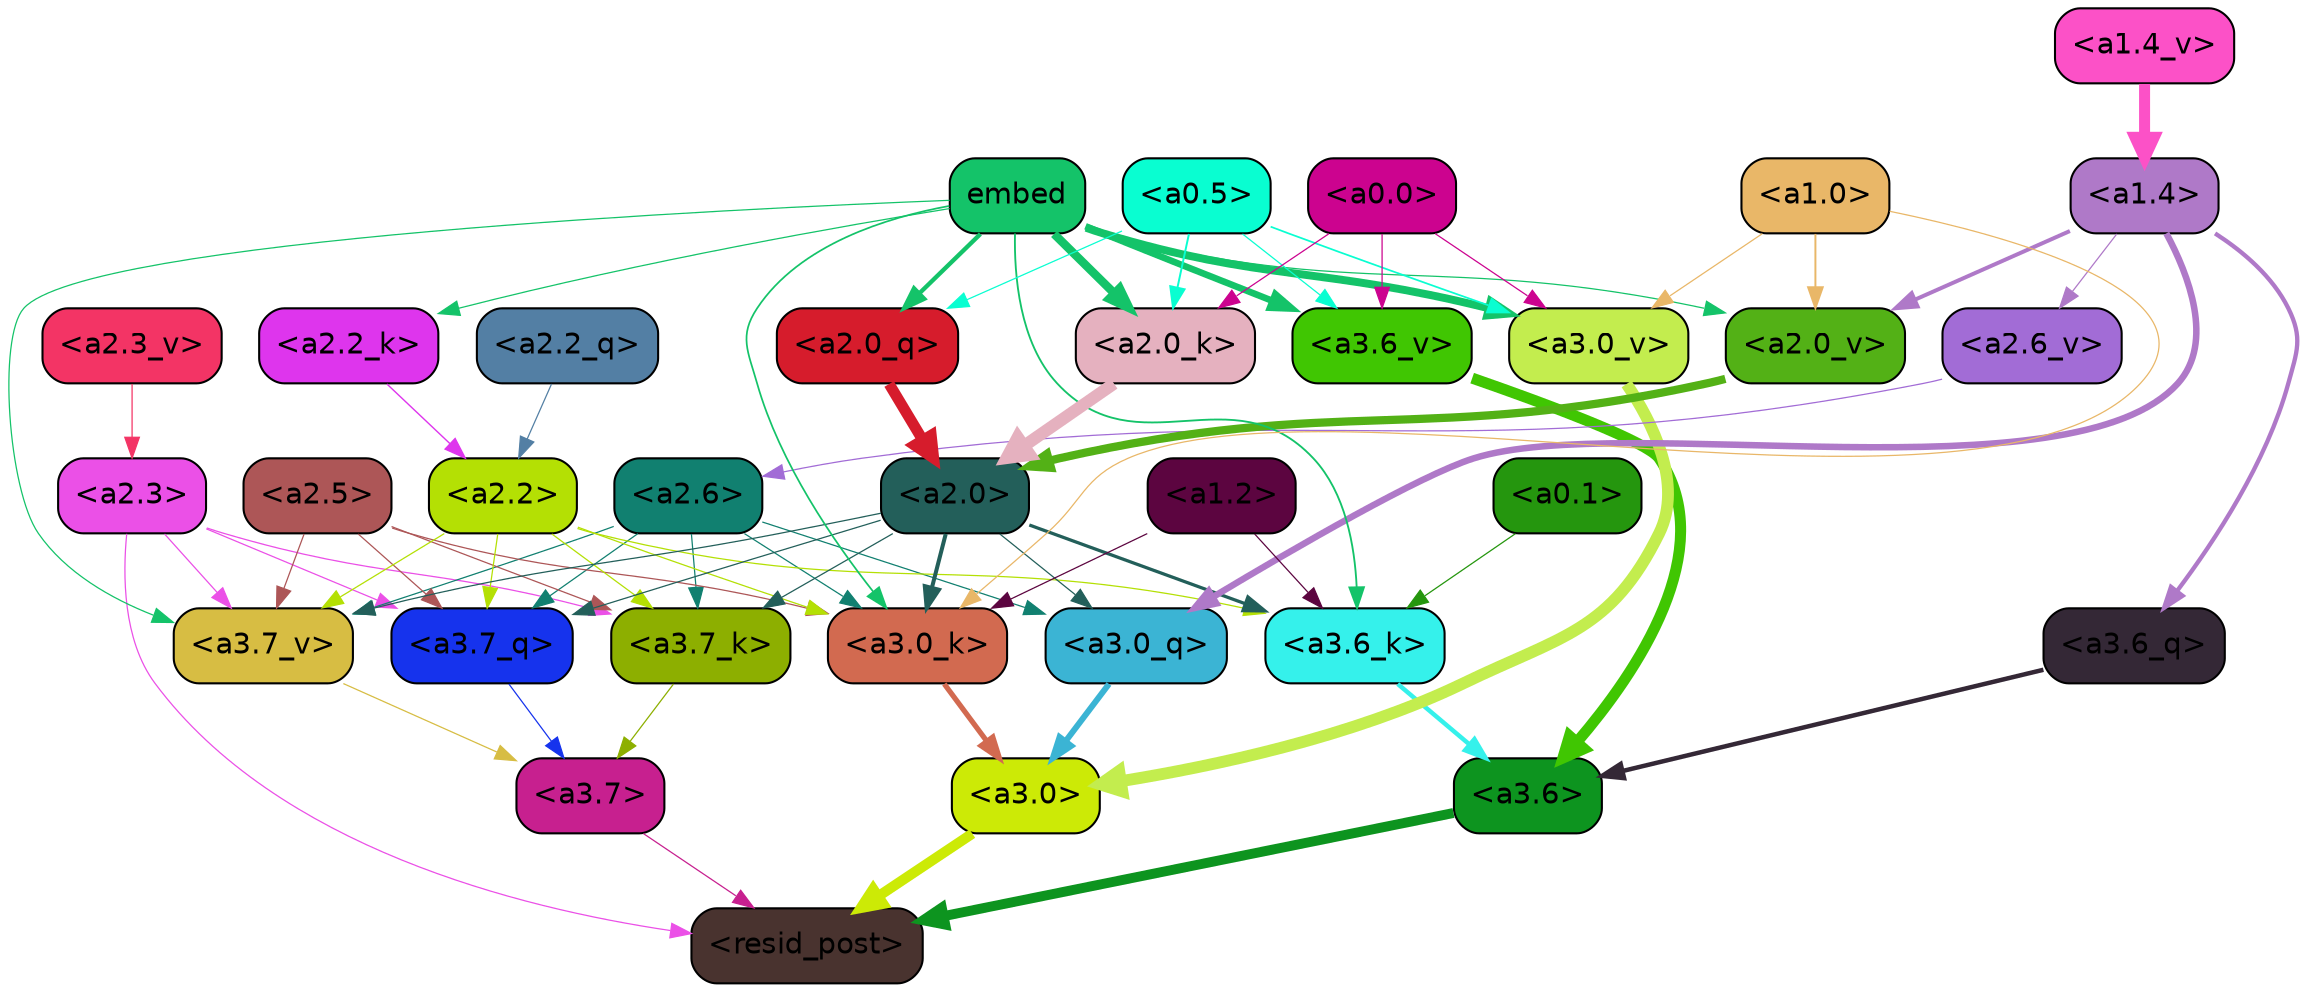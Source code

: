 strict digraph "" {
	graph [bgcolor=transparent,
		layout=dot,
		overlap=false,
		splines=true
	];
	"<a3.7>"	[color=black,
		fillcolor="#c7208f",
		fontname=Helvetica,
		shape=box,
		style="filled, rounded"];
	"<resid_post>"	[color=black,
		fillcolor="#49332f",
		fontname=Helvetica,
		shape=box,
		style="filled, rounded"];
	"<a3.7>" -> "<resid_post>"	[color="#c7208f",
		penwidth=0.6];
	"<a3.6>"	[color=black,
		fillcolor="#0d941f",
		fontname=Helvetica,
		shape=box,
		style="filled, rounded"];
	"<a3.6>" -> "<resid_post>"	[color="#0d941f",
		penwidth=4.751592040061951];
	"<a3.0>"	[color=black,
		fillcolor="#ccea06",
		fontname=Helvetica,
		shape=box,
		style="filled, rounded"];
	"<a3.0>" -> "<resid_post>"	[color="#ccea06",
		penwidth=4.904066681861877];
	"<a2.3>"	[color=black,
		fillcolor="#eb50e7",
		fontname=Helvetica,
		shape=box,
		style="filled, rounded"];
	"<a2.3>" -> "<resid_post>"	[color="#eb50e7",
		penwidth=0.6];
	"<a3.7_q>"	[color=black,
		fillcolor="#1633ed",
		fontname=Helvetica,
		shape=box,
		style="filled, rounded"];
	"<a2.3>" -> "<a3.7_q>"	[color="#eb50e7",
		penwidth=0.6];
	"<a3.7_k>"	[color=black,
		fillcolor="#8daf00",
		fontname=Helvetica,
		shape=box,
		style="filled, rounded"];
	"<a2.3>" -> "<a3.7_k>"	[color="#eb50e7",
		penwidth=0.6069068089127541];
	"<a3.7_v>"	[color=black,
		fillcolor="#d7bd43",
		fontname=Helvetica,
		shape=box,
		style="filled, rounded"];
	"<a2.3>" -> "<a3.7_v>"	[color="#eb50e7",
		penwidth=0.6];
	"<a3.7_q>" -> "<a3.7>"	[color="#1633ed",
		penwidth=0.6];
	"<a3.6_q>"	[color=black,
		fillcolor="#342836",
		fontname=Helvetica,
		shape=box,
		style="filled, rounded"];
	"<a3.6_q>" -> "<a3.6>"	[color="#342836",
		penwidth=2.160832464694977];
	"<a3.0_q>"	[color=black,
		fillcolor="#3bb4d4",
		fontname=Helvetica,
		shape=box,
		style="filled, rounded"];
	"<a3.0_q>" -> "<a3.0>"	[color="#3bb4d4",
		penwidth=2.870753765106201];
	"<a3.7_k>" -> "<a3.7>"	[color="#8daf00",
		penwidth=0.6];
	"<a3.6_k>"	[color=black,
		fillcolor="#35f1eb",
		fontname=Helvetica,
		shape=box,
		style="filled, rounded"];
	"<a3.6_k>" -> "<a3.6>"	[color="#35f1eb",
		penwidth=2.13908451795578];
	"<a3.0_k>"	[color=black,
		fillcolor="#d26a50",
		fontname=Helvetica,
		shape=box,
		style="filled, rounded"];
	"<a3.0_k>" -> "<a3.0>"	[color="#d26a50",
		penwidth=2.520303964614868];
	"<a3.7_v>" -> "<a3.7>"	[color="#d7bd43",
		penwidth=0.6];
	"<a3.6_v>"	[color=black,
		fillcolor="#40c602",
		fontname=Helvetica,
		shape=box,
		style="filled, rounded"];
	"<a3.6_v>" -> "<a3.6>"	[color="#40c602",
		penwidth=5.297133803367615];
	"<a3.0_v>"	[color=black,
		fillcolor="#c3ed4e",
		fontname=Helvetica,
		shape=box,
		style="filled, rounded"];
	"<a3.0_v>" -> "<a3.0>"	[color="#c3ed4e",
		penwidth=5.680712580680847];
	"<a2.6>"	[color=black,
		fillcolor="#118070",
		fontname=Helvetica,
		shape=box,
		style="filled, rounded"];
	"<a2.6>" -> "<a3.7_q>"	[color="#118070",
		penwidth=0.6];
	"<a2.6>" -> "<a3.0_q>"	[color="#118070",
		penwidth=0.6];
	"<a2.6>" -> "<a3.7_k>"	[color="#118070",
		penwidth=0.6];
	"<a2.6>" -> "<a3.0_k>"	[color="#118070",
		penwidth=0.6];
	"<a2.6>" -> "<a3.7_v>"	[color="#118070",
		penwidth=0.6];
	"<a2.5>"	[color=black,
		fillcolor="#ad5657",
		fontname=Helvetica,
		shape=box,
		style="filled, rounded"];
	"<a2.5>" -> "<a3.7_q>"	[color="#ad5657",
		penwidth=0.6];
	"<a2.5>" -> "<a3.7_k>"	[color="#ad5657",
		penwidth=0.6];
	"<a2.5>" -> "<a3.0_k>"	[color="#ad5657",
		penwidth=0.6];
	"<a2.5>" -> "<a3.7_v>"	[color="#ad5657",
		penwidth=0.6];
	"<a2.2>"	[color=black,
		fillcolor="#b4e004",
		fontname=Helvetica,
		shape=box,
		style="filled, rounded"];
	"<a2.2>" -> "<a3.7_q>"	[color="#b4e004",
		penwidth=0.6];
	"<a2.2>" -> "<a3.7_k>"	[color="#b4e004",
		penwidth=0.6];
	"<a2.2>" -> "<a3.6_k>"	[color="#b4e004",
		penwidth=0.6];
	"<a2.2>" -> "<a3.0_k>"	[color="#b4e004",
		penwidth=0.6];
	"<a2.2>" -> "<a3.7_v>"	[color="#b4e004",
		penwidth=0.6];
	"<a2.0>"	[color=black,
		fillcolor="#235f5a",
		fontname=Helvetica,
		shape=box,
		style="filled, rounded"];
	"<a2.0>" -> "<a3.7_q>"	[color="#235f5a",
		penwidth=0.6];
	"<a2.0>" -> "<a3.0_q>"	[color="#235f5a",
		penwidth=0.6];
	"<a2.0>" -> "<a3.7_k>"	[color="#235f5a",
		penwidth=0.6];
	"<a2.0>" -> "<a3.6_k>"	[color="#235f5a",
		penwidth=1.564806342124939];
	"<a2.0>" -> "<a3.0_k>"	[color="#235f5a",
		penwidth=1.9353990852832794];
	"<a2.0>" -> "<a3.7_v>"	[color="#235f5a",
		penwidth=0.6];
	"<a1.4>"	[color=black,
		fillcolor="#af79c8",
		fontname=Helvetica,
		shape=box,
		style="filled, rounded"];
	"<a1.4>" -> "<a3.6_q>"	[color="#af79c8",
		penwidth=2.0727532356977463];
	"<a1.4>" -> "<a3.0_q>"	[color="#af79c8",
		penwidth=3.1279823780059814];
	"<a2.6_v>"	[color=black,
		fillcolor="#a26cd6",
		fontname=Helvetica,
		shape=box,
		style="filled, rounded"];
	"<a1.4>" -> "<a2.6_v>"	[color="#af79c8",
		penwidth=0.6];
	"<a2.0_v>"	[color=black,
		fillcolor="#53b116",
		fontname=Helvetica,
		shape=box,
		style="filled, rounded"];
	"<a1.4>" -> "<a2.0_v>"	[color="#af79c8",
		penwidth=1.9170897603034973];
	"<a1.2>"	[color=black,
		fillcolor="#5c0540",
		fontname=Helvetica,
		shape=box,
		style="filled, rounded"];
	"<a1.2>" -> "<a3.6_k>"	[color="#5c0540",
		penwidth=0.6];
	"<a1.2>" -> "<a3.0_k>"	[color="#5c0540",
		penwidth=0.6];
	"<a0.1>"	[color=black,
		fillcolor="#25960e",
		fontname=Helvetica,
		shape=box,
		style="filled, rounded"];
	"<a0.1>" -> "<a3.6_k>"	[color="#25960e",
		penwidth=0.6];
	embed	[color=black,
		fillcolor="#14c369",
		fontname=Helvetica,
		shape=box,
		style="filled, rounded"];
	embed -> "<a3.6_k>"	[color="#14c369",
		penwidth=0.8915999233722687];
	embed -> "<a3.0_k>"	[color="#14c369",
		penwidth=0.832088902592659];
	embed -> "<a3.7_v>"	[color="#14c369",
		penwidth=0.6];
	embed -> "<a3.6_v>"	[color="#14c369",
		penwidth=3.1840110421180725];
	embed -> "<a3.0_v>"	[color="#14c369",
		penwidth=3.8132747188210487];
	"<a2.0_q>"	[color=black,
		fillcolor="#d61c2c",
		fontname=Helvetica,
		shape=box,
		style="filled, rounded"];
	embed -> "<a2.0_q>"	[color="#14c369",
		penwidth=2.084651827812195];
	"<a2.2_k>"	[color=black,
		fillcolor="#de35ed",
		fontname=Helvetica,
		shape=box,
		style="filled, rounded"];
	embed -> "<a2.2_k>"	[color="#14c369",
		penwidth=0.6];
	"<a2.0_k>"	[color=black,
		fillcolor="#e5b1bf",
		fontname=Helvetica,
		shape=box,
		style="filled, rounded"];
	embed -> "<a2.0_k>"	[color="#14c369",
		penwidth=4.084526404738426];
	embed -> "<a2.0_v>"	[color="#14c369",
		penwidth=0.6];
	"<a1.0>"	[color=black,
		fillcolor="#e9b768",
		fontname=Helvetica,
		shape=box,
		style="filled, rounded"];
	"<a1.0>" -> "<a3.0_k>"	[color="#e9b768",
		penwidth=0.6];
	"<a1.0>" -> "<a3.0_v>"	[color="#e9b768",
		penwidth=0.6];
	"<a1.0>" -> "<a2.0_v>"	[color="#e9b768",
		penwidth=0.9450988052412868];
	"<a0.5>"	[color=black,
		fillcolor="#09fed1",
		fontname=Helvetica,
		shape=box,
		style="filled, rounded"];
	"<a0.5>" -> "<a3.6_v>"	[color="#09fed1",
		penwidth=0.6];
	"<a0.5>" -> "<a3.0_v>"	[color="#09fed1",
		penwidth=0.8331108838319778];
	"<a0.5>" -> "<a2.0_q>"	[color="#09fed1",
		penwidth=0.6];
	"<a0.5>" -> "<a2.0_k>"	[color="#09fed1",
		penwidth=0.9412797391414642];
	"<a0.0>"	[color=black,
		fillcolor="#cc038f",
		fontname=Helvetica,
		shape=box,
		style="filled, rounded"];
	"<a0.0>" -> "<a3.6_v>"	[color="#cc038f",
		penwidth=0.6];
	"<a0.0>" -> "<a3.0_v>"	[color="#cc038f",
		penwidth=0.6];
	"<a0.0>" -> "<a2.0_k>"	[color="#cc038f",
		penwidth=0.6];
	"<a2.2_q>"	[color=black,
		fillcolor="#537fa4",
		fontname=Helvetica,
		shape=box,
		style="filled, rounded"];
	"<a2.2_q>" -> "<a2.2>"	[color="#537fa4",
		penwidth=0.6];
	"<a2.0_q>" -> "<a2.0>"	[color="#d61c2c",
		penwidth=5.29856276512146];
	"<a2.2_k>" -> "<a2.2>"	[color="#de35ed",
		penwidth=0.6722683310508728];
	"<a2.0_k>" -> "<a2.0>"	[color="#e5b1bf",
		penwidth=5.859246134757996];
	"<a2.6_v>" -> "<a2.6>"	[color="#a26cd6",
		penwidth=0.6];
	"<a2.3_v>"	[color=black,
		fillcolor="#f33465",
		fontname=Helvetica,
		shape=box,
		style="filled, rounded"];
	"<a2.3_v>" -> "<a2.3>"	[color="#f33465",
		penwidth=0.6];
	"<a2.0_v>" -> "<a2.0>"	[color="#53b116",
		penwidth=3.9621697664260864];
	"<a1.4_v>"	[color=black,
		fillcolor="#fc51c7",
		fontname=Helvetica,
		shape=box,
		style="filled, rounded"];
	"<a1.4_v>" -> "<a1.4>"	[color="#fc51c7",
		penwidth=5.280138969421387];
}
